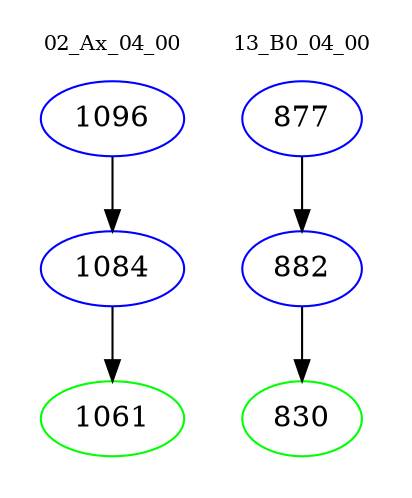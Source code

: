digraph{
subgraph cluster_0 {
color = white
label = "02_Ax_04_00";
fontsize=10;
T0_1096 [label="1096", color="blue"]
T0_1096 -> T0_1084 [color="black"]
T0_1084 [label="1084", color="blue"]
T0_1084 -> T0_1061 [color="black"]
T0_1061 [label="1061", color="green"]
}
subgraph cluster_1 {
color = white
label = "13_B0_04_00";
fontsize=10;
T1_877 [label="877", color="blue"]
T1_877 -> T1_882 [color="black"]
T1_882 [label="882", color="blue"]
T1_882 -> T1_830 [color="black"]
T1_830 [label="830", color="green"]
}
}
